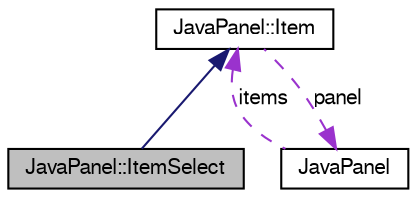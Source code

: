 digraph G
{
  bgcolor="transparent";
  edge [fontname="FreeSans",fontsize=10,labelfontname="FreeSans",labelfontsize=10];
  node [fontname="FreeSans",fontsize=10,shape=record];
  Node1 [label="JavaPanel::ItemSelect",height=0.2,width=0.4,color="black", fillcolor="grey75", style="filled" fontcolor="black"];
  Node2 -> Node1 [dir=back,color="midnightblue",fontsize=10,style="solid",fontname="FreeSans"];
  Node2 [label="JavaPanel::Item",height=0.2,width=0.4,color="black",URL="$class_java_panel_1_1_item.html",tooltip="パネルの項目の抽象クラス。"];
  Node3 -> Node2 [dir=back,color="darkorchid3",fontsize=10,style="dashed",label="panel",fontname="FreeSans"];
  Node3 [label="JavaPanel",height=0.2,width=0.4,color="black",URL="$class_java_panel.html",tooltip="パネルの基本クラス。"];
  Node2 -> Node3 [dir=back,color="darkorchid3",fontsize=10,style="dashed",label="items",fontname="FreeSans"];
}
